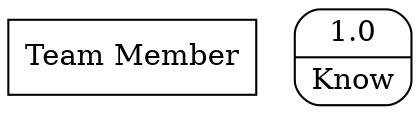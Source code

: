 digraph dfd2{ 
node[shape=record]
200 [label="Team Member" shape=box];
201 [label="{<f0> 1.0|<f1> Know }" shape=Mrecord];
}